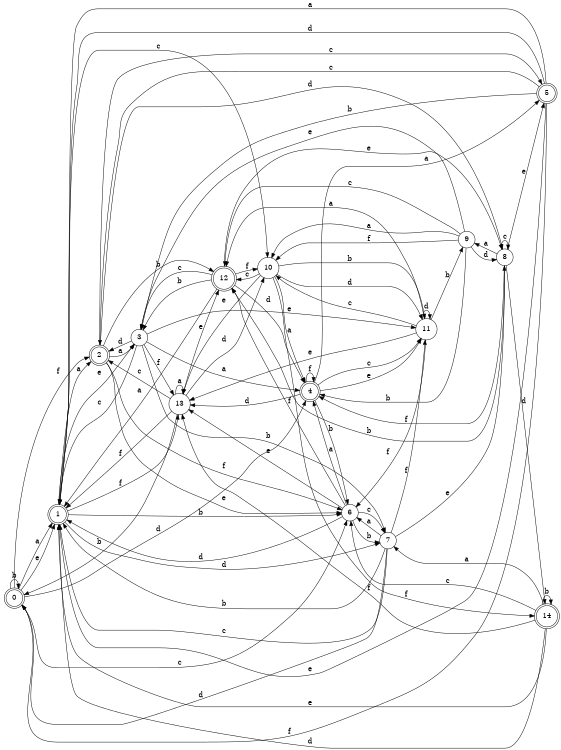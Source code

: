 digraph n12_3 {
__start0 [label="" shape="none"];

rankdir=LR;
size="8,5";

s0 [style="rounded,filled", color="black", fillcolor="white" shape="doublecircle", label="0"];
s1 [style="rounded,filled", color="black", fillcolor="white" shape="doublecircle", label="1"];
s2 [style="rounded,filled", color="black", fillcolor="white" shape="doublecircle", label="2"];
s3 [style="filled", color="black", fillcolor="white" shape="circle", label="3"];
s4 [style="rounded,filled", color="black", fillcolor="white" shape="doublecircle", label="4"];
s5 [style="rounded,filled", color="black", fillcolor="white" shape="doublecircle", label="5"];
s6 [style="filled", color="black", fillcolor="white" shape="circle", label="6"];
s7 [style="filled", color="black", fillcolor="white" shape="circle", label="7"];
s8 [style="filled", color="black", fillcolor="white" shape="circle", label="8"];
s9 [style="filled", color="black", fillcolor="white" shape="circle", label="9"];
s10 [style="filled", color="black", fillcolor="white" shape="circle", label="10"];
s11 [style="filled", color="black", fillcolor="white" shape="circle", label="11"];
s12 [style="rounded,filled", color="black", fillcolor="white" shape="doublecircle", label="12"];
s13 [style="filled", color="black", fillcolor="white" shape="circle", label="13"];
s14 [style="rounded,filled", color="black", fillcolor="white" shape="doublecircle", label="14"];
s0 -> s1 [label="a"];
s0 -> s0 [label="b"];
s0 -> s6 [label="c"];
s0 -> s4 [label="d"];
s0 -> s1 [label="e"];
s0 -> s2 [label="f"];
s1 -> s2 [label="a"];
s1 -> s6 [label="b"];
s1 -> s10 [label="c"];
s1 -> s7 [label="d"];
s1 -> s3 [label="e"];
s1 -> s13 [label="f"];
s2 -> s3 [label="a"];
s2 -> s12 [label="b"];
s2 -> s5 [label="c"];
s2 -> s8 [label="d"];
s2 -> s6 [label="e"];
s2 -> s6 [label="f"];
s3 -> s4 [label="a"];
s3 -> s7 [label="b"];
s3 -> s1 [label="c"];
s3 -> s2 [label="d"];
s3 -> s11 [label="e"];
s3 -> s13 [label="f"];
s4 -> s5 [label="a"];
s4 -> s6 [label="b"];
s4 -> s11 [label="c"];
s4 -> s13 [label="d"];
s4 -> s11 [label="e"];
s4 -> s4 [label="f"];
s5 -> s1 [label="a"];
s5 -> s3 [label="b"];
s5 -> s2 [label="c"];
s5 -> s1 [label="d"];
s5 -> s1 [label="e"];
s5 -> s0 [label="f"];
s6 -> s4 [label="a"];
s6 -> s7 [label="b"];
s6 -> s7 [label="c"];
s6 -> s1 [label="d"];
s6 -> s13 [label="e"];
s6 -> s12 [label="f"];
s7 -> s6 [label="a"];
s7 -> s1 [label="b"];
s7 -> s1 [label="c"];
s7 -> s0 [label="d"];
s7 -> s8 [label="e"];
s7 -> s11 [label="f"];
s8 -> s9 [label="a"];
s8 -> s12 [label="b"];
s8 -> s8 [label="c"];
s8 -> s14 [label="d"];
s8 -> s5 [label="e"];
s8 -> s4 [label="f"];
s9 -> s10 [label="a"];
s9 -> s4 [label="b"];
s9 -> s12 [label="c"];
s9 -> s8 [label="d"];
s9 -> s3 [label="e"];
s9 -> s10 [label="f"];
s10 -> s4 [label="a"];
s10 -> s11 [label="b"];
s10 -> s12 [label="c"];
s10 -> s11 [label="d"];
s10 -> s13 [label="e"];
s10 -> s14 [label="f"];
s11 -> s12 [label="a"];
s11 -> s9 [label="b"];
s11 -> s10 [label="c"];
s11 -> s11 [label="d"];
s11 -> s13 [label="e"];
s11 -> s6 [label="f"];
s12 -> s1 [label="a"];
s12 -> s3 [label="b"];
s12 -> s3 [label="c"];
s12 -> s4 [label="d"];
s12 -> s8 [label="e"];
s12 -> s10 [label="f"];
s13 -> s13 [label="a"];
s13 -> s0 [label="b"];
s13 -> s2 [label="c"];
s13 -> s10 [label="d"];
s13 -> s12 [label="e"];
s13 -> s1 [label="f"];
s14 -> s7 [label="a"];
s14 -> s14 [label="b"];
s14 -> s6 [label="c"];
s14 -> s1 [label="d"];
s14 -> s1 [label="e"];
s14 -> s13 [label="f"];

}